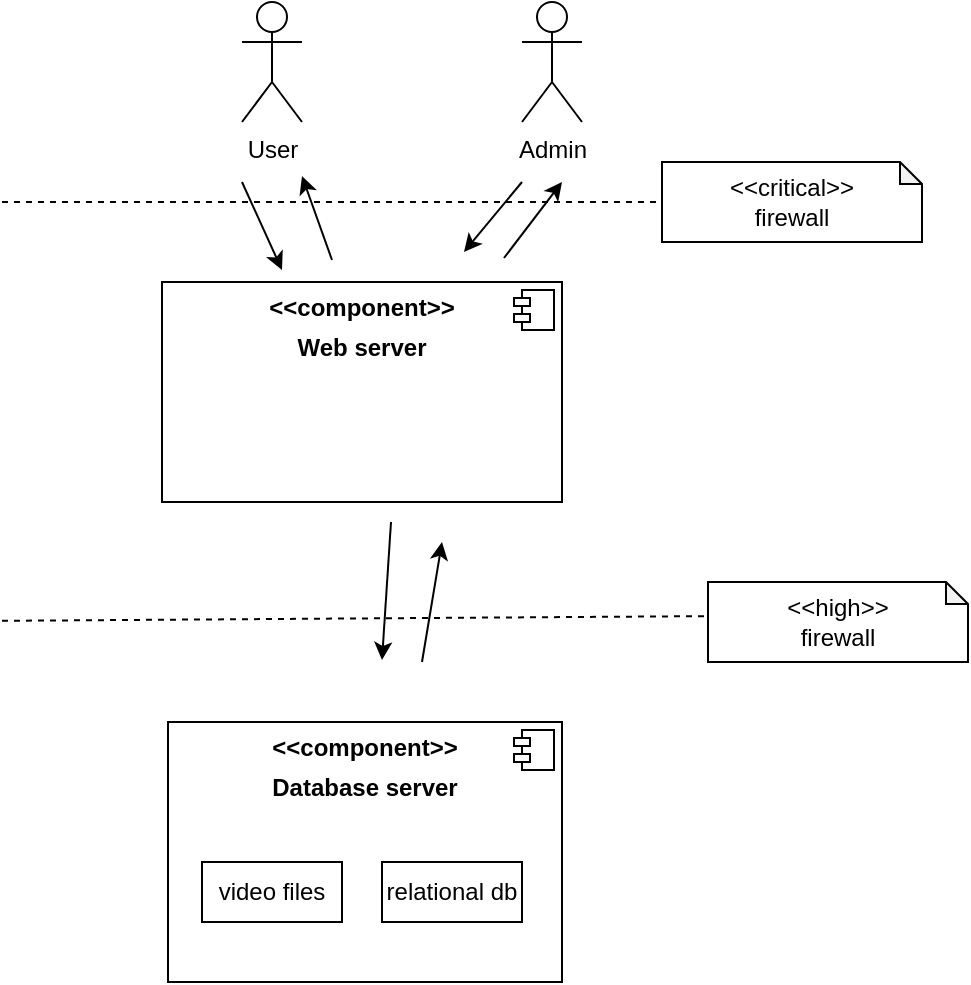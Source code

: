 <mxfile version="15.5.4" type="device"><diagram id="GSqzHgyZ8bAY6e9TYu-8" name="Page-1"><mxGraphModel dx="1671" dy="956" grid="1" gridSize="10" guides="1" tooltips="1" connect="1" arrows="1" fold="1" page="1" pageScale="1" pageWidth="850" pageHeight="1100" math="0" shadow="0"><root><mxCell id="0"/><mxCell id="1" parent="0"/><mxCell id="STXhcjaNy7lyqlX8jOq6-12" value="&lt;p style=&quot;margin: 0px ; margin-top: 6px ; text-align: center&quot;&gt;&lt;b&gt;&amp;lt;&amp;lt;component&amp;gt;&amp;gt;&lt;/b&gt;&lt;/p&gt;&lt;p style=&quot;margin: 0px ; margin-top: 6px ; text-align: center&quot;&gt;&lt;b&gt;Web server&lt;/b&gt;&lt;/p&gt;" style="align=left;overflow=fill;html=1;dropTarget=0;" parent="1" vertex="1"><mxGeometry x="100" y="190" width="200" height="110" as="geometry"/></mxCell><mxCell id="STXhcjaNy7lyqlX8jOq6-13" value="" style="shape=component;jettyWidth=8;jettyHeight=4;" parent="STXhcjaNy7lyqlX8jOq6-12" vertex="1"><mxGeometry x="1" width="20" height="20" relative="1" as="geometry"><mxPoint x="-24" y="4" as="offset"/></mxGeometry></mxCell><mxCell id="STXhcjaNy7lyqlX8jOq6-26" value="&lt;p style=&quot;margin: 0px ; margin-top: 6px ; text-align: center&quot;&gt;&lt;b&gt;&amp;lt;&amp;lt;component&amp;gt;&amp;gt;&lt;/b&gt;&lt;/p&gt;&lt;p style=&quot;margin: 0px ; margin-top: 6px ; text-align: center&quot;&gt;&lt;b&gt;Database server&lt;/b&gt;&lt;/p&gt;" style="align=left;overflow=fill;html=1;dropTarget=0;" parent="1" vertex="1"><mxGeometry x="103" y="410" width="197" height="130" as="geometry"/></mxCell><mxCell id="STXhcjaNy7lyqlX8jOq6-27" value="" style="shape=component;jettyWidth=8;jettyHeight=4;" parent="STXhcjaNy7lyqlX8jOq6-26" vertex="1"><mxGeometry x="1" width="20" height="20" relative="1" as="geometry"><mxPoint x="-24" y="4" as="offset"/></mxGeometry></mxCell><mxCell id="STXhcjaNy7lyqlX8jOq6-77" value="" style="endArrow=none;dashed=1;html=1;rounded=0;fontSize=8;startArrow=none;" parent="1" source="iuToWhFE9Tw5PeO_t05x-13" edge="1"><mxGeometry width="50" height="50" relative="1" as="geometry"><mxPoint x="20" y="150" as="sourcePoint"/><mxPoint x="400" y="150" as="targetPoint"/></mxGeometry></mxCell><mxCell id="STXhcjaNy7lyqlX8jOq6-78" value="" style="endArrow=none;dashed=1;html=1;rounded=0;fontSize=8;" parent="1" edge="1"><mxGeometry width="50" height="50" relative="1" as="geometry"><mxPoint x="20" y="359.41" as="sourcePoint"/><mxPoint x="382" y="357" as="targetPoint"/></mxGeometry></mxCell><mxCell id="iuToWhFE9Tw5PeO_t05x-13" value="&amp;lt;&amp;lt;critical&amp;gt;&amp;gt;&lt;br&gt;firewall" style="shape=note;whiteSpace=wrap;html=1;backgroundOutline=1;darkOpacity=0.05;size=11;" parent="1" vertex="1"><mxGeometry x="350" y="130" width="130" height="40" as="geometry"/></mxCell><mxCell id="iuToWhFE9Tw5PeO_t05x-14" value="" style="endArrow=none;dashed=1;html=1;rounded=0;fontSize=8;" parent="1" target="iuToWhFE9Tw5PeO_t05x-13" edge="1"><mxGeometry width="50" height="50" relative="1" as="geometry"><mxPoint x="20" y="150" as="sourcePoint"/><mxPoint x="800" y="150" as="targetPoint"/></mxGeometry></mxCell><mxCell id="iuToWhFE9Tw5PeO_t05x-15" value="&amp;lt;&amp;lt;high&amp;gt;&amp;gt;&lt;br&gt;firewall" style="shape=note;whiteSpace=wrap;html=1;backgroundOutline=1;darkOpacity=0.05;size=11;" parent="1" vertex="1"><mxGeometry x="373" y="340" width="130" height="40" as="geometry"/></mxCell><mxCell id="3xIfDmqSB63evuDnFqV3-1" value="User" style="shape=umlActor;verticalLabelPosition=bottom;verticalAlign=top;html=1;outlineConnect=0;" parent="1" vertex="1"><mxGeometry x="140" y="50" width="30" height="60" as="geometry"/></mxCell><mxCell id="3xIfDmqSB63evuDnFqV3-3" value="Admin" style="shape=umlActor;verticalLabelPosition=bottom;verticalAlign=top;html=1;outlineConnect=0;" parent="1" vertex="1"><mxGeometry x="280" y="50" width="30" height="60" as="geometry"/></mxCell><mxCell id="tEmVc6W8sn7mJH3ckJh6-2" value="" style="endArrow=classic;html=1;rounded=0;" edge="1" parent="1"><mxGeometry width="50" height="50" relative="1" as="geometry"><mxPoint x="140" y="140" as="sourcePoint"/><mxPoint x="160" y="184" as="targetPoint"/></mxGeometry></mxCell><mxCell id="tEmVc6W8sn7mJH3ckJh6-3" value="" style="endArrow=classic;html=1;rounded=0;" edge="1" parent="1"><mxGeometry width="50" height="50" relative="1" as="geometry"><mxPoint x="280" y="140" as="sourcePoint"/><mxPoint x="251" y="175" as="targetPoint"/></mxGeometry></mxCell><mxCell id="tEmVc6W8sn7mJH3ckJh6-4" value="" style="endArrow=classic;html=1;rounded=0;" edge="1" parent="1"><mxGeometry width="50" height="50" relative="1" as="geometry"><mxPoint x="214.5" y="310" as="sourcePoint"/><mxPoint x="210" y="379" as="targetPoint"/></mxGeometry></mxCell><mxCell id="tEmVc6W8sn7mJH3ckJh6-5" value="video files" style="rounded=0;whiteSpace=wrap;html=1;" vertex="1" parent="1"><mxGeometry x="120" y="480" width="70" height="30" as="geometry"/></mxCell><mxCell id="tEmVc6W8sn7mJH3ckJh6-6" value="relational db" style="rounded=0;whiteSpace=wrap;html=1;" vertex="1" parent="1"><mxGeometry x="210" y="480" width="70" height="30" as="geometry"/></mxCell><mxCell id="tEmVc6W8sn7mJH3ckJh6-7" value="" style="endArrow=classic;html=1;rounded=0;" edge="1" parent="1"><mxGeometry width="50" height="50" relative="1" as="geometry"><mxPoint x="230" y="380" as="sourcePoint"/><mxPoint x="240" y="320" as="targetPoint"/></mxGeometry></mxCell><mxCell id="tEmVc6W8sn7mJH3ckJh6-8" value="" style="endArrow=classic;html=1;rounded=0;" edge="1" parent="1"><mxGeometry width="50" height="50" relative="1" as="geometry"><mxPoint x="185" y="179" as="sourcePoint"/><mxPoint x="170" y="137" as="targetPoint"/></mxGeometry></mxCell><mxCell id="tEmVc6W8sn7mJH3ckJh6-11" value="" style="endArrow=classic;html=1;rounded=0;" edge="1" parent="1"><mxGeometry width="50" height="50" relative="1" as="geometry"><mxPoint x="271" y="178" as="sourcePoint"/><mxPoint x="300" y="140" as="targetPoint"/></mxGeometry></mxCell></root></mxGraphModel></diagram></mxfile>